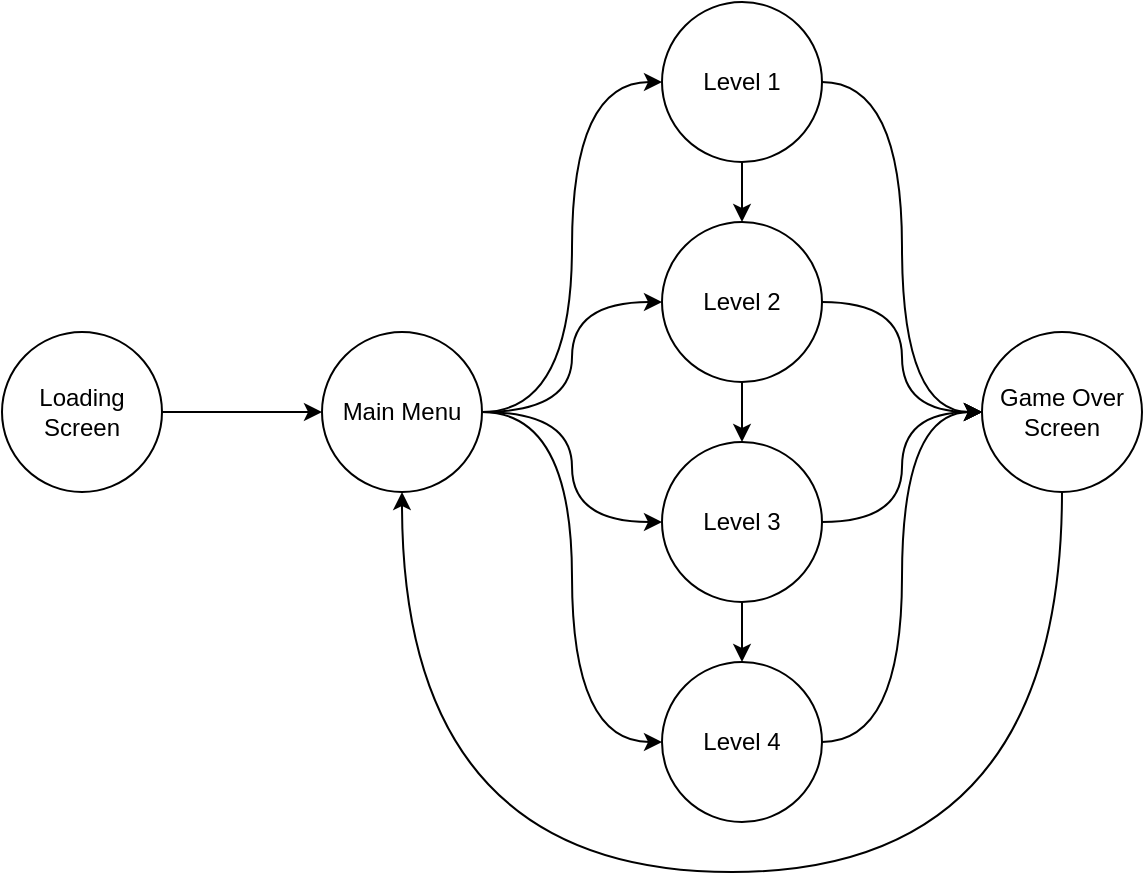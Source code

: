<mxfile version="10.7.7" type="device"><diagram id="VSXqo6JyJ0HQJoMkhCZl" name="Page-1"><mxGraphModel dx="791" dy="925" grid="1" gridSize="10" guides="1" tooltips="1" connect="1" arrows="1" fold="1" page="1" pageScale="1" pageWidth="850" pageHeight="1100" math="0" shadow="0"><root><mxCell id="0"/><mxCell id="1" parent="0"/><mxCell id="GjFDRT_qWnZmYA3RRhz3-8" style="edgeStyle=orthogonalEdgeStyle;rounded=0;orthogonalLoop=1;jettySize=auto;html=1;exitX=1;exitY=0.5;exitDx=0;exitDy=0;entryX=0;entryY=0.5;entryDx=0;entryDy=0;" edge="1" parent="1" source="GjFDRT_qWnZmYA3RRhz3-1" target="GjFDRT_qWnZmYA3RRhz3-2"><mxGeometry relative="1" as="geometry"/></mxCell><mxCell id="GjFDRT_qWnZmYA3RRhz3-1" value="Loading Screen" style="ellipse;whiteSpace=wrap;html=1;aspect=fixed;" vertex="1" parent="1"><mxGeometry x="120" y="280" width="80" height="80" as="geometry"/></mxCell><mxCell id="GjFDRT_qWnZmYA3RRhz3-9" style="edgeStyle=orthogonalEdgeStyle;rounded=0;orthogonalLoop=1;jettySize=auto;html=1;exitX=1;exitY=0.5;exitDx=0;exitDy=0;entryX=0;entryY=0.5;entryDx=0;entryDy=0;curved=1;" edge="1" parent="1" source="GjFDRT_qWnZmYA3RRhz3-2" target="GjFDRT_qWnZmYA3RRhz3-3"><mxGeometry relative="1" as="geometry"/></mxCell><mxCell id="GjFDRT_qWnZmYA3RRhz3-10" style="edgeStyle=orthogonalEdgeStyle;rounded=0;orthogonalLoop=1;jettySize=auto;html=1;entryX=0;entryY=0.5;entryDx=0;entryDy=0;curved=1;" edge="1" parent="1" source="GjFDRT_qWnZmYA3RRhz3-2" target="GjFDRT_qWnZmYA3RRhz3-4"><mxGeometry relative="1" as="geometry"/></mxCell><mxCell id="GjFDRT_qWnZmYA3RRhz3-11" style="edgeStyle=orthogonalEdgeStyle;curved=1;rounded=0;orthogonalLoop=1;jettySize=auto;html=1;entryX=0;entryY=0.5;entryDx=0;entryDy=0;" edge="1" parent="1" source="GjFDRT_qWnZmYA3RRhz3-2" target="GjFDRT_qWnZmYA3RRhz3-5"><mxGeometry relative="1" as="geometry"/></mxCell><mxCell id="GjFDRT_qWnZmYA3RRhz3-12" style="edgeStyle=orthogonalEdgeStyle;curved=1;rounded=0;orthogonalLoop=1;jettySize=auto;html=1;entryX=0;entryY=0.5;entryDx=0;entryDy=0;" edge="1" parent="1" source="GjFDRT_qWnZmYA3RRhz3-2" target="GjFDRT_qWnZmYA3RRhz3-6"><mxGeometry relative="1" as="geometry"/></mxCell><mxCell id="GjFDRT_qWnZmYA3RRhz3-2" value="Main Menu" style="ellipse;whiteSpace=wrap;html=1;aspect=fixed;" vertex="1" parent="1"><mxGeometry x="280" y="280" width="80" height="80" as="geometry"/></mxCell><mxCell id="GjFDRT_qWnZmYA3RRhz3-13" style="edgeStyle=orthogonalEdgeStyle;curved=1;rounded=0;orthogonalLoop=1;jettySize=auto;html=1;exitX=1;exitY=0.5;exitDx=0;exitDy=0;entryX=0;entryY=0.5;entryDx=0;entryDy=0;" edge="1" parent="1" source="GjFDRT_qWnZmYA3RRhz3-3" target="GjFDRT_qWnZmYA3RRhz3-7"><mxGeometry relative="1" as="geometry"/></mxCell><mxCell id="GjFDRT_qWnZmYA3RRhz3-17" style="edgeStyle=orthogonalEdgeStyle;curved=1;rounded=0;orthogonalLoop=1;jettySize=auto;html=1;exitX=0.5;exitY=1;exitDx=0;exitDy=0;entryX=0.5;entryY=0;entryDx=0;entryDy=0;" edge="1" parent="1" source="GjFDRT_qWnZmYA3RRhz3-3" target="GjFDRT_qWnZmYA3RRhz3-4"><mxGeometry relative="1" as="geometry"/></mxCell><mxCell id="GjFDRT_qWnZmYA3RRhz3-3" value="Level 1" style="ellipse;whiteSpace=wrap;html=1;aspect=fixed;" vertex="1" parent="1"><mxGeometry x="450" y="115" width="80" height="80" as="geometry"/></mxCell><mxCell id="GjFDRT_qWnZmYA3RRhz3-14" style="edgeStyle=orthogonalEdgeStyle;curved=1;rounded=0;orthogonalLoop=1;jettySize=auto;html=1;entryX=0;entryY=0.5;entryDx=0;entryDy=0;" edge="1" parent="1" source="GjFDRT_qWnZmYA3RRhz3-4" target="GjFDRT_qWnZmYA3RRhz3-7"><mxGeometry relative="1" as="geometry"/></mxCell><mxCell id="GjFDRT_qWnZmYA3RRhz3-18" style="edgeStyle=orthogonalEdgeStyle;curved=1;rounded=0;orthogonalLoop=1;jettySize=auto;html=1;exitX=0.5;exitY=1;exitDx=0;exitDy=0;entryX=0.5;entryY=0;entryDx=0;entryDy=0;" edge="1" parent="1" source="GjFDRT_qWnZmYA3RRhz3-4" target="GjFDRT_qWnZmYA3RRhz3-5"><mxGeometry relative="1" as="geometry"/></mxCell><mxCell id="GjFDRT_qWnZmYA3RRhz3-4" value="Level 2" style="ellipse;whiteSpace=wrap;html=1;aspect=fixed;" vertex="1" parent="1"><mxGeometry x="450" y="225" width="80" height="80" as="geometry"/></mxCell><mxCell id="GjFDRT_qWnZmYA3RRhz3-15" style="edgeStyle=orthogonalEdgeStyle;curved=1;rounded=0;orthogonalLoop=1;jettySize=auto;html=1;exitX=1;exitY=0.5;exitDx=0;exitDy=0;" edge="1" parent="1" source="GjFDRT_qWnZmYA3RRhz3-5" target="GjFDRT_qWnZmYA3RRhz3-7"><mxGeometry relative="1" as="geometry"/></mxCell><mxCell id="GjFDRT_qWnZmYA3RRhz3-19" style="edgeStyle=orthogonalEdgeStyle;curved=1;rounded=0;orthogonalLoop=1;jettySize=auto;html=1;exitX=0.5;exitY=1;exitDx=0;exitDy=0;" edge="1" parent="1" source="GjFDRT_qWnZmYA3RRhz3-5" target="GjFDRT_qWnZmYA3RRhz3-6"><mxGeometry relative="1" as="geometry"/></mxCell><mxCell id="GjFDRT_qWnZmYA3RRhz3-5" value="Level 3" style="ellipse;whiteSpace=wrap;html=1;aspect=fixed;" vertex="1" parent="1"><mxGeometry x="450" y="335" width="80" height="80" as="geometry"/></mxCell><mxCell id="GjFDRT_qWnZmYA3RRhz3-16" style="edgeStyle=orthogonalEdgeStyle;curved=1;rounded=0;orthogonalLoop=1;jettySize=auto;html=1;exitX=1;exitY=0.5;exitDx=0;exitDy=0;entryX=0;entryY=0.5;entryDx=0;entryDy=0;" edge="1" parent="1" source="GjFDRT_qWnZmYA3RRhz3-6" target="GjFDRT_qWnZmYA3RRhz3-7"><mxGeometry relative="1" as="geometry"/></mxCell><mxCell id="GjFDRT_qWnZmYA3RRhz3-6" value="Level 4" style="ellipse;whiteSpace=wrap;html=1;aspect=fixed;" vertex="1" parent="1"><mxGeometry x="450" y="445" width="80" height="80" as="geometry"/></mxCell><mxCell id="GjFDRT_qWnZmYA3RRhz3-20" style="edgeStyle=orthogonalEdgeStyle;curved=1;rounded=0;orthogonalLoop=1;jettySize=auto;html=1;exitX=0.5;exitY=1;exitDx=0;exitDy=0;entryX=0.5;entryY=1;entryDx=0;entryDy=0;" edge="1" parent="1" source="GjFDRT_qWnZmYA3RRhz3-7" target="GjFDRT_qWnZmYA3RRhz3-2"><mxGeometry relative="1" as="geometry"><Array as="points"><mxPoint x="650" y="550"/><mxPoint x="320" y="550"/></Array></mxGeometry></mxCell><mxCell id="GjFDRT_qWnZmYA3RRhz3-7" value="Game Over Screen" style="ellipse;whiteSpace=wrap;html=1;aspect=fixed;" vertex="1" parent="1"><mxGeometry x="610" y="280" width="80" height="80" as="geometry"/></mxCell></root></mxGraphModel></diagram></mxfile>